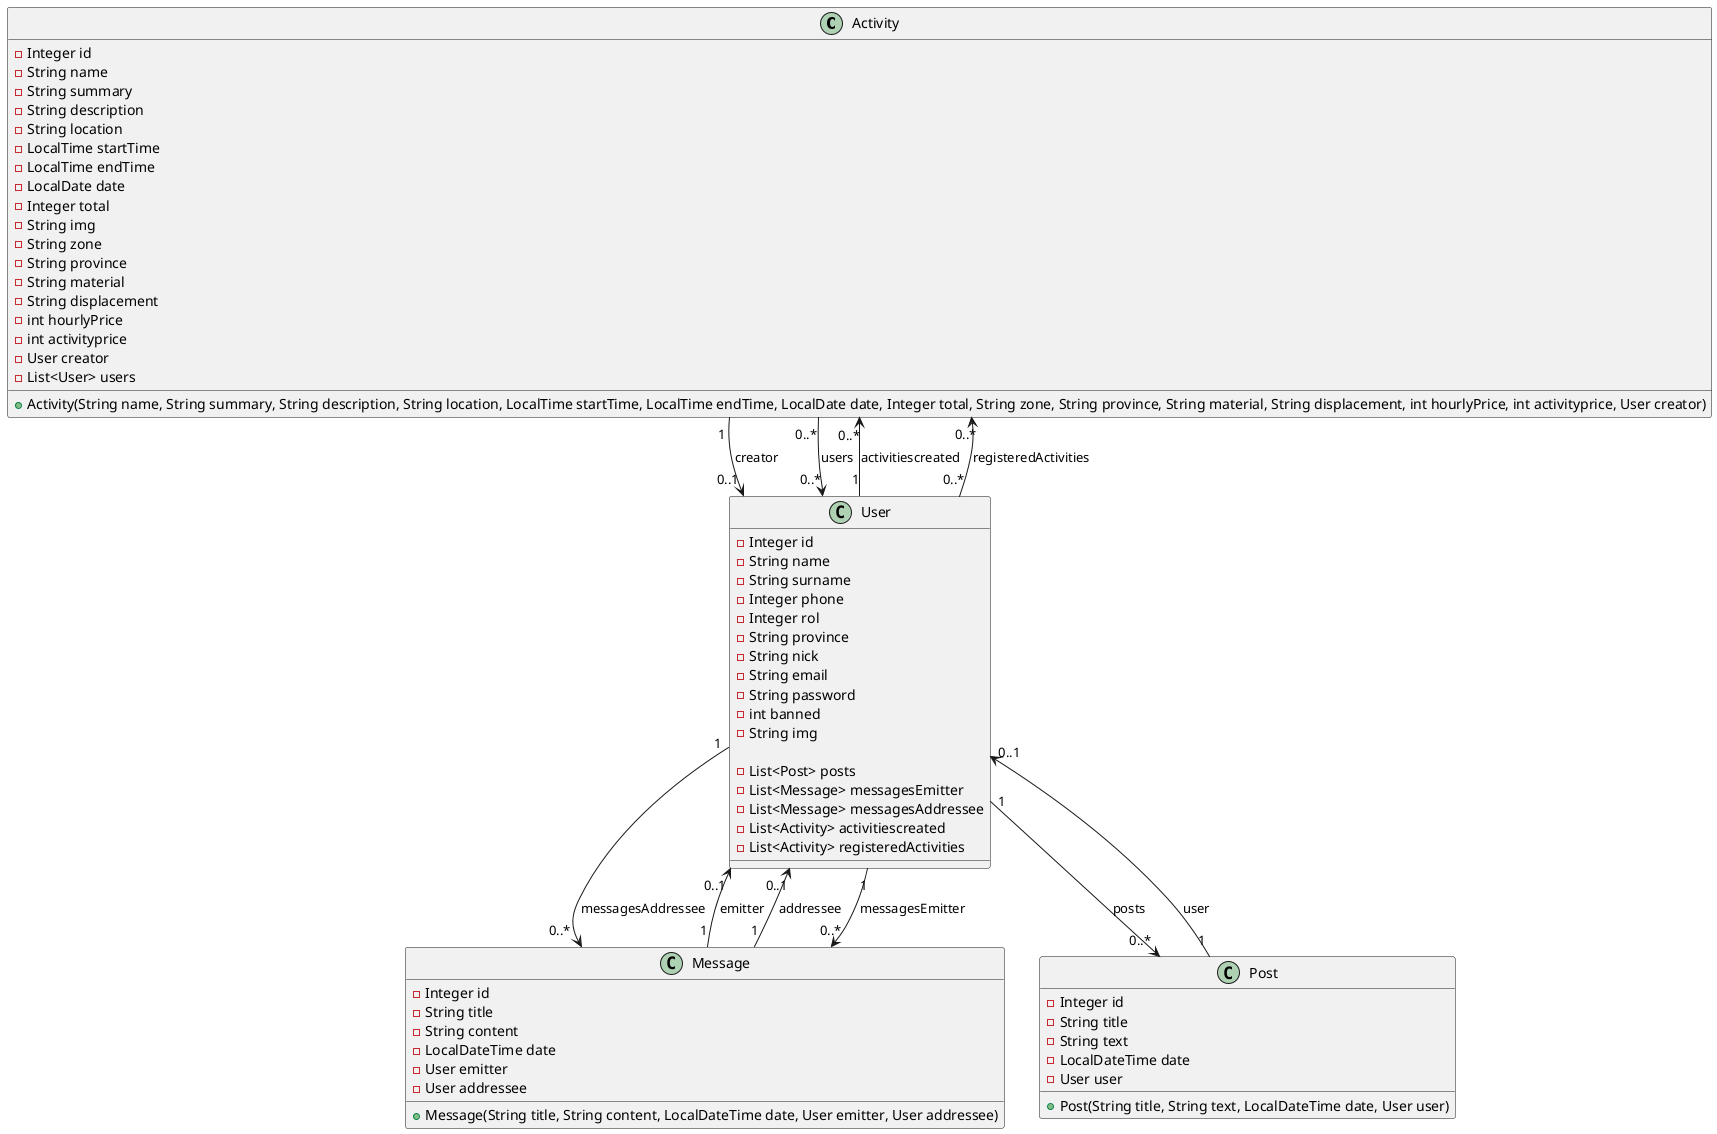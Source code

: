 @startuml
'https://plantuml.com/class-diagram


class Activity {
    - Integer id
    - String name
    - String summary
    - String description
    - String location
    - LocalTime startTime
    - LocalTime endTime
    - LocalDate date
    - Integer total
    - String img
    - String zone
    - String province
    - String material
    - String displacement
    - int hourlyPrice
    - int activityprice
    - User creator
    - List<User> users

    + Activity(String name, String summary, String description, String location, LocalTime startTime, LocalTime endTime, LocalDate date, Integer total, String zone, String province, String material, String displacement, int hourlyPrice, int activityprice, User creator)
}
class Message {
    - Integer id
    - String title
    - String content
    - LocalDateTime date
    - User emitter
    - User addressee

    + Message(String title, String content, LocalDateTime date, User emitter, User addressee)
}
class Post {
    - Integer id
    - String title
    - String text
    - LocalDateTime date
    - User user

    + Post(String title, String text, LocalDateTime date, User user)
}
class User {
    - Integer id
    - String name
    - String surname
    - Integer phone
    - Integer rol
    - String province
    - String nick
    - String email
    - String password
    - int banned
    - String img

    - List<Post> posts
    - List<Message> messagesEmitter
    - List<Message> messagesAddressee
    - List<Activity> activitiescreated
    - List<Activity> registeredActivities
}



Activity "1" --> "0..1" User : creator
Activity "0..*" --> "0..*" User : users
Message "1" --> "0..1" User : emitter
Message "1" --> "0..1" User : addressee
Post "1" --> "0..1" User : user

User "1" --> "0..*" Post : posts
User "1" --> "0..*" Message : messagesEmitter
User "1" --> "0..*" Message : messagesAddressee
User "1" --> "0..*" Activity : activitiescreated
User "0..*" --> "0..*" Activity : registeredActivities
@enduml